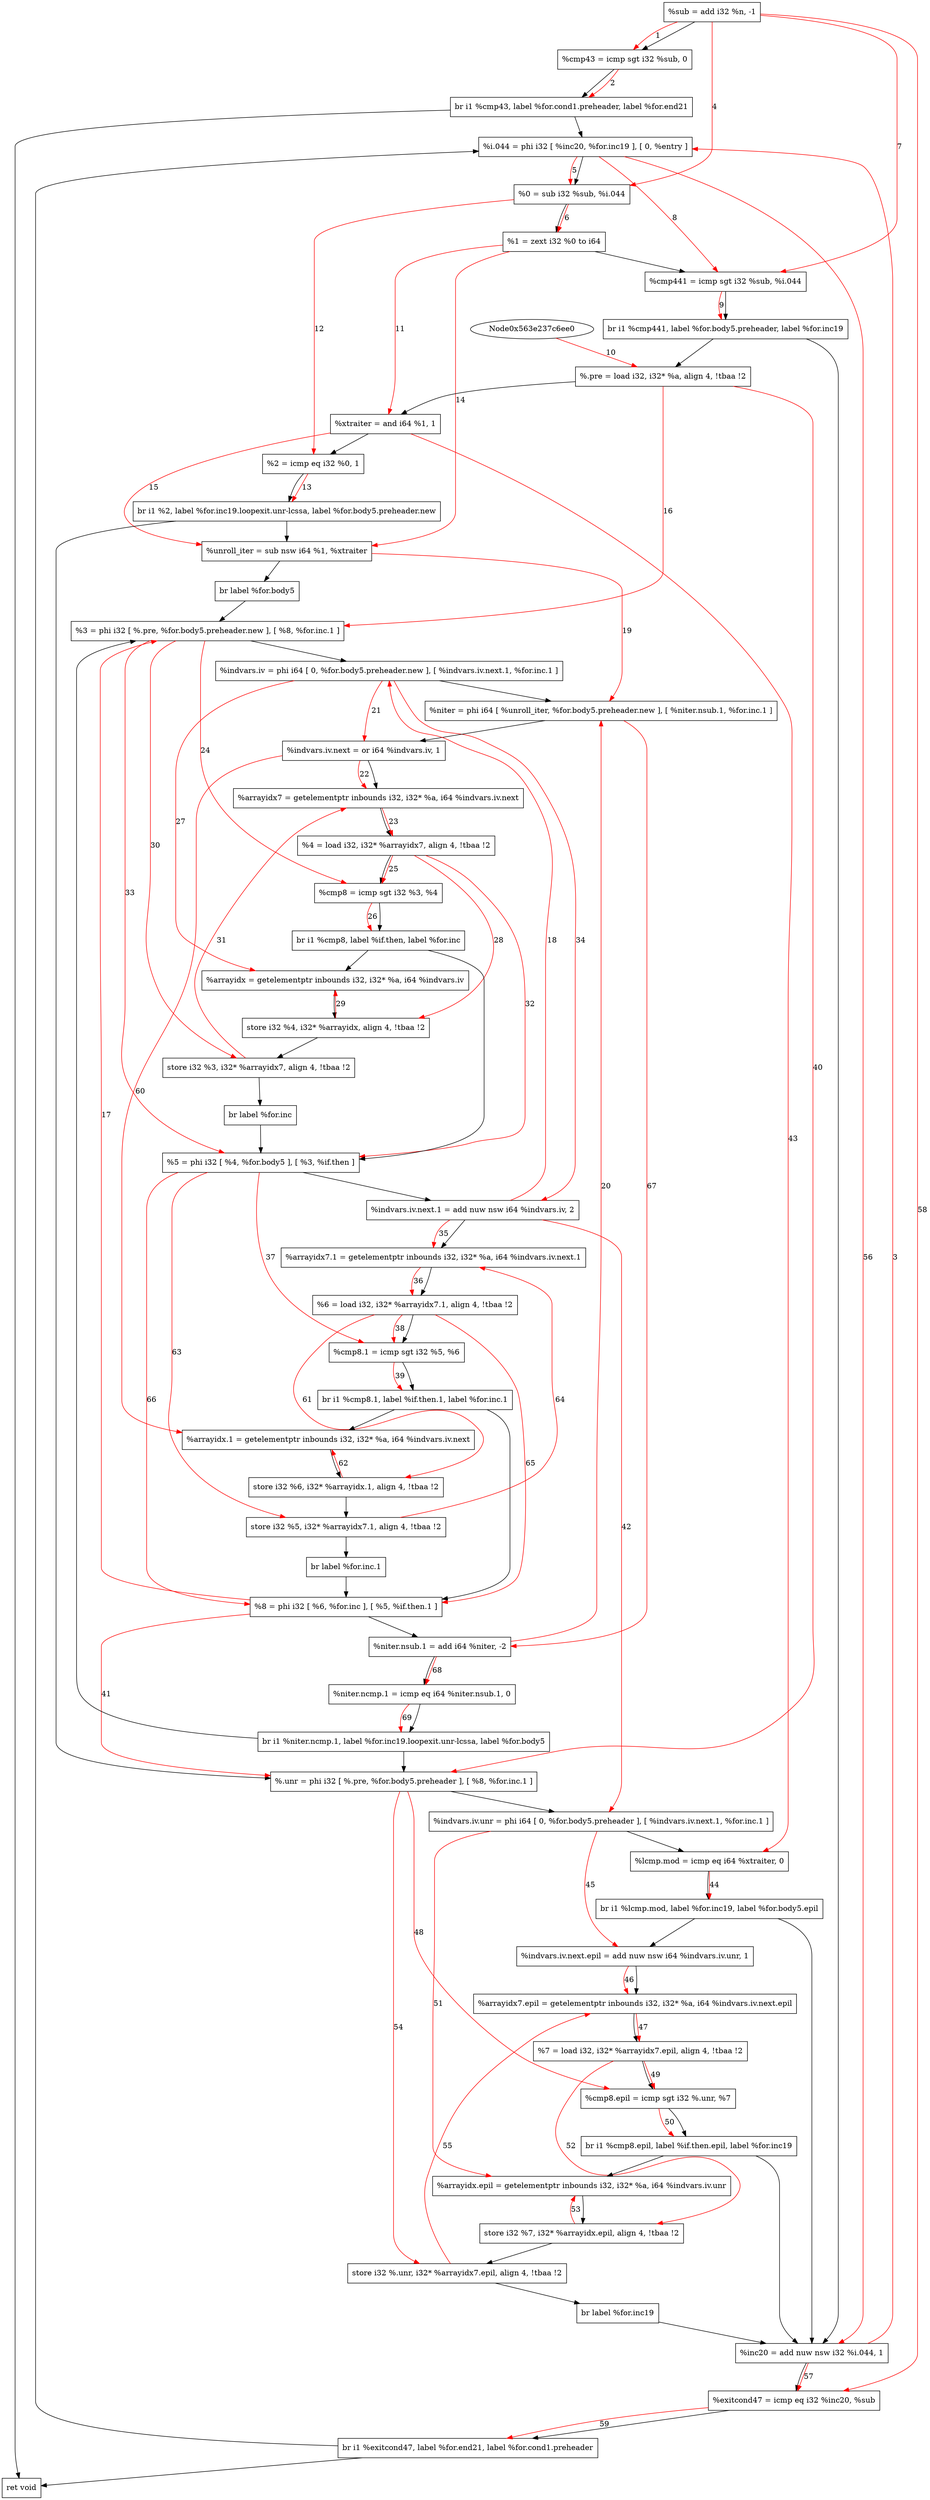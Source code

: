 digraph "CDFG for'func' function" {
	Node0x563e237c7170[shape=record, label="  %sub = add i32 %n, -1"]
	Node0x563e237c71e0[shape=record, label="  %cmp43 = icmp sgt i32 %sub, 0"]
	Node0x563e23751c98[shape=record, label="  br i1 %cmp43, label %for.cond1.preheader, label %for.end21"]
	Node0x563e237c7508[shape=record, label="  %i.044 = phi i32 [ %inc20, %for.inc19 ], [ 0, %entry ]"]
	Node0x563e237c75f0[shape=record, label="  %0 = sub i32 %sub, %i.044"]
	Node0x563e237c7668[shape=record, label="  %1 = zext i32 %0 to i64"]
	Node0x563e237c7700[shape=record, label="  %cmp441 = icmp sgt i32 %sub, %i.044"]
	Node0x563e23751db8[shape=record, label="  br i1 %cmp441, label %for.body5.preheader, label %for.inc19"]
	Node0x563e237c7808[shape=record, label="  %.pre = load i32, i32* %a, align 4, !tbaa !2"]
	Node0x563e237c8750[shape=record, label="  %xtraiter = and i64 %1, 1"]
	Node0x563e237c8990[shape=record, label="  %2 = icmp eq i32 %0, 1"]
	Node0x563e2375d348[shape=record, label="  br i1 %2, label %for.inc19.loopexit.unr-lcssa, label %for.body5.preheader.new"]
	Node0x563e237c8c60[shape=record, label="  %unroll_iter = sub nsw i64 %1, %xtraiter"]
	Node0x563e237c8d38[shape=record, label="  br label %for.body5"]
	Node0x563e237c8e48[shape=record, label="  %3 = phi i32 [ %.pre, %for.body5.preheader.new ], [ %8, %for.inc.1 ]"]
	Node0x563e237c9008[shape=record, label="  %indvars.iv = phi i64 [ 0, %for.body5.preheader.new ], [ %indvars.iv.next.1, %for.inc.1 ]"]
	Node0x563e237c9168[shape=record, label="  %niter = phi i64 [ %unroll_iter, %for.body5.preheader.new ], [ %niter.nsub.1, %for.inc.1 ]"]
	Node0x563e237c9250[shape=record, label="  %indvars.iv.next = or i64 %indvars.iv, 1"]
	Node0x563e237c9320[shape=record, label="  %arrayidx7 = getelementptr inbounds i32, i32* %a, i64 %indvars.iv.next"]
	Node0x563e237c9388[shape=record, label="  %4 = load i32, i32* %arrayidx7, align 4, !tbaa !2"]
	Node0x563e237c9a60[shape=record, label="  %cmp8 = icmp sgt i32 %3, %4"]
	Node0x563e2375d468[shape=record, label="  br i1 %cmp8, label %if.then, label %for.inc"]
	Node0x563e237c9fb0[shape=record, label="  %arrayidx = getelementptr inbounds i32, i32* %a, i64 %indvars.iv"]
	Node0x563e237ca030[shape=record, label="  store i32 %4, i32* %arrayidx, align 4, !tbaa !2"]
	Node0x563e237ca0b0[shape=record, label="  store i32 %3, i32* %arrayidx7, align 4, !tbaa !2"]
	Node0x563e237c9b48[shape=record, label="  br label %for.inc"]
	Node0x563e237ca108[shape=record, label="  %5 = phi i32 [ %4, %for.body5 ], [ %3, %if.then ]"]
	Node0x563e237ca230[shape=record, label="  %indvars.iv.next.1 = add nuw nsw i64 %indvars.iv, 2"]
	Node0x563e237ca2d0[shape=record, label="  %arrayidx7.1 = getelementptr inbounds i32, i32* %a, i64 %indvars.iv.next.1"]
	Node0x563e237c8fb8[shape=record, label="  %6 = load i32, i32* %arrayidx7.1, align 4, !tbaa !2"]
	Node0x563e237ca350[shape=record, label="  %cmp8.1 = icmp sgt i32 %5, %6"]
	Node0x563e2375d588[shape=record, label="  br i1 %cmp8.1, label %if.then.1, label %for.inc.1"]
	Node0x563e237ca418[shape=record, label="  %.unr = phi i32 [ %.pre, %for.body5.preheader ], [ %8, %for.inc.1 ]"]
	Node0x563e237ca4d8[shape=record, label="  %indvars.iv.unr = phi i64 [ 0, %for.body5.preheader ], [ %indvars.iv.next.1, %for.inc.1 ]"]
	Node0x563e237ca5a0[shape=record, label="  %lcmp.mod = icmp eq i64 %xtraiter, 0"]
	Node0x563e237ca6a8[shape=record, label="  br i1 %lcmp.mod, label %for.inc19, label %for.body5.epil"]
	Node0x563e237ca720[shape=record, label="  %indvars.iv.next.epil = add nuw nsw i64 %indvars.iv.unr, 1"]
	Node0x563e237ca820[shape=record, label="  %arrayidx7.epil = getelementptr inbounds i32, i32* %a, i64 %indvars.iv.next.epil"]
	Node0x563e237c8ad8[shape=record, label="  %7 = load i32, i32* %arrayidx7.epil, align 4, !tbaa !2"]
	Node0x563e237ca8a0[shape=record, label="  %cmp8.epil = icmp sgt i32 %.unr, %7"]
	Node0x563e237caa08[shape=record, label="  br i1 %cmp8.epil, label %if.then.epil, label %for.inc19"]
	Node0x563e237caa80[shape=record, label="  %arrayidx.epil = getelementptr inbounds i32, i32* %a, i64 %indvars.iv.unr"]
	Node0x563e237cab00[shape=record, label="  store i32 %7, i32* %arrayidx.epil, align 4, !tbaa !2"]
	Node0x563e237cab80[shape=record, label="  store i32 %.unr, i32* %arrayidx7.epil, align 4, !tbaa !2"]
	Node0x563e237ca978[shape=record, label="  br label %for.inc19"]
	Node0x563e237cac00[shape=record, label="  %inc20 = add nuw nsw i32 %i.044, 1"]
	Node0x563e237cac70[shape=record, label="  %exitcond47 = icmp eq i32 %inc20, %sub"]
	Node0x563e237cad58[shape=record, label="  br i1 %exitcond47, label %for.end21, label %for.cond1.preheader"]
	Node0x563e237cada0[shape=record, label="  ret void"]
	Node0x563e237cae10[shape=record, label="  %arrayidx.1 = getelementptr inbounds i32, i32* %a, i64 %indvars.iv.next"]
	Node0x563e237cae90[shape=record, label="  store i32 %6, i32* %arrayidx.1, align 4, !tbaa !2"]
	Node0x563e237caf10[shape=record, label="  store i32 %5, i32* %arrayidx7.1, align 4, !tbaa !2"]
	Node0x563e237c9f38[shape=record, label="  br label %for.inc.1"]
	Node0x563e237caf68[shape=record, label="  %8 = phi i32 [ %6, %for.inc ], [ %5, %if.then.1 ]"]
	Node0x563e237cb0c0[shape=record, label="  %niter.nsub.1 = add i64 %niter, -2"]
	Node0x563e237cb130[shape=record, label="  %niter.ncmp.1 = icmp eq i64 %niter.nsub.1, 0"]
	Node0x563e237cb1e8[shape=record, label="  br i1 %niter.ncmp.1, label %for.inc19.loopexit.unr-lcssa, label %for.body5"]
	Node0x563e237c7170 -> Node0x563e237c71e0
	Node0x563e237c71e0 -> Node0x563e23751c98
	Node0x563e23751c98 -> Node0x563e237c7508
	Node0x563e23751c98 -> Node0x563e237cada0
	Node0x563e237c7508 -> Node0x563e237c75f0
	Node0x563e237c75f0 -> Node0x563e237c7668
	Node0x563e237c7668 -> Node0x563e237c7700
	Node0x563e237c7700 -> Node0x563e23751db8
	Node0x563e23751db8 -> Node0x563e237c7808
	Node0x563e23751db8 -> Node0x563e237cac00
	Node0x563e237c7808 -> Node0x563e237c8750
	Node0x563e237c8750 -> Node0x563e237c8990
	Node0x563e237c8990 -> Node0x563e2375d348
	Node0x563e2375d348 -> Node0x563e237ca418
	Node0x563e2375d348 -> Node0x563e237c8c60
	Node0x563e237c8c60 -> Node0x563e237c8d38
	Node0x563e237c8d38 -> Node0x563e237c8e48
	Node0x563e237c8e48 -> Node0x563e237c9008
	Node0x563e237c9008 -> Node0x563e237c9168
	Node0x563e237c9168 -> Node0x563e237c9250
	Node0x563e237c9250 -> Node0x563e237c9320
	Node0x563e237c9320 -> Node0x563e237c9388
	Node0x563e237c9388 -> Node0x563e237c9a60
	Node0x563e237c9a60 -> Node0x563e2375d468
	Node0x563e2375d468 -> Node0x563e237c9fb0
	Node0x563e2375d468 -> Node0x563e237ca108
	Node0x563e237c9fb0 -> Node0x563e237ca030
	Node0x563e237ca030 -> Node0x563e237ca0b0
	Node0x563e237ca0b0 -> Node0x563e237c9b48
	Node0x563e237c9b48 -> Node0x563e237ca108
	Node0x563e237ca108 -> Node0x563e237ca230
	Node0x563e237ca230 -> Node0x563e237ca2d0
	Node0x563e237ca2d0 -> Node0x563e237c8fb8
	Node0x563e237c8fb8 -> Node0x563e237ca350
	Node0x563e237ca350 -> Node0x563e2375d588
	Node0x563e2375d588 -> Node0x563e237cae10
	Node0x563e2375d588 -> Node0x563e237caf68
	Node0x563e237ca418 -> Node0x563e237ca4d8
	Node0x563e237ca4d8 -> Node0x563e237ca5a0
	Node0x563e237ca5a0 -> Node0x563e237ca6a8
	Node0x563e237ca6a8 -> Node0x563e237cac00
	Node0x563e237ca6a8 -> Node0x563e237ca720
	Node0x563e237ca720 -> Node0x563e237ca820
	Node0x563e237ca820 -> Node0x563e237c8ad8
	Node0x563e237c8ad8 -> Node0x563e237ca8a0
	Node0x563e237ca8a0 -> Node0x563e237caa08
	Node0x563e237caa08 -> Node0x563e237caa80
	Node0x563e237caa08 -> Node0x563e237cac00
	Node0x563e237caa80 -> Node0x563e237cab00
	Node0x563e237cab00 -> Node0x563e237cab80
	Node0x563e237cab80 -> Node0x563e237ca978
	Node0x563e237ca978 -> Node0x563e237cac00
	Node0x563e237cac00 -> Node0x563e237cac70
	Node0x563e237cac70 -> Node0x563e237cad58
	Node0x563e237cad58 -> Node0x563e237cada0
	Node0x563e237cad58 -> Node0x563e237c7508
	Node0x563e237cae10 -> Node0x563e237cae90
	Node0x563e237cae90 -> Node0x563e237caf10
	Node0x563e237caf10 -> Node0x563e237c9f38
	Node0x563e237c9f38 -> Node0x563e237caf68
	Node0x563e237caf68 -> Node0x563e237cb0c0
	Node0x563e237cb0c0 -> Node0x563e237cb130
	Node0x563e237cb130 -> Node0x563e237cb1e8
	Node0x563e237cb1e8 -> Node0x563e237ca418
	Node0x563e237cb1e8 -> Node0x563e237c8e48
edge [color=red]
	Node0x563e237c7170 -> Node0x563e237c71e0[label="1"]
	Node0x563e237c71e0 -> Node0x563e23751c98[label="2"]
	Node0x563e237cac00 -> Node0x563e237c7508[label="3"]
	Node0x563e237c7170 -> Node0x563e237c75f0[label="4"]
	Node0x563e237c7508 -> Node0x563e237c75f0[label="5"]
	Node0x563e237c75f0 -> Node0x563e237c7668[label="6"]
	Node0x563e237c7170 -> Node0x563e237c7700[label="7"]
	Node0x563e237c7508 -> Node0x563e237c7700[label="8"]
	Node0x563e237c7700 -> Node0x563e23751db8[label="9"]
	Node0x563e237c6ee0 -> Node0x563e237c7808[label="10"]
	Node0x563e237c7668 -> Node0x563e237c8750[label="11"]
	Node0x563e237c75f0 -> Node0x563e237c8990[label="12"]
	Node0x563e237c8990 -> Node0x563e2375d348[label="13"]
	Node0x563e237c7668 -> Node0x563e237c8c60[label="14"]
	Node0x563e237c8750 -> Node0x563e237c8c60[label="15"]
	Node0x563e237c7808 -> Node0x563e237c8e48[label="16"]
	Node0x563e237caf68 -> Node0x563e237c8e48[label="17"]
	Node0x563e237ca230 -> Node0x563e237c9008[label="18"]
	Node0x563e237c8c60 -> Node0x563e237c9168[label="19"]
	Node0x563e237cb0c0 -> Node0x563e237c9168[label="20"]
	Node0x563e237c9008 -> Node0x563e237c9250[label="21"]
	Node0x563e237c9250 -> Node0x563e237c9320[label="22"]
	Node0x563e237c9320 -> Node0x563e237c9388[label="23"]
	Node0x563e237c8e48 -> Node0x563e237c9a60[label="24"]
	Node0x563e237c9388 -> Node0x563e237c9a60[label="25"]
	Node0x563e237c9a60 -> Node0x563e2375d468[label="26"]
	Node0x563e237c9008 -> Node0x563e237c9fb0[label="27"]
	Node0x563e237c9388 -> Node0x563e237ca030[label="28"]
	Node0x563e237ca030 -> Node0x563e237c9fb0[label="29"]
	Node0x563e237c8e48 -> Node0x563e237ca0b0[label="30"]
	Node0x563e237ca0b0 -> Node0x563e237c9320[label="31"]
	Node0x563e237c9388 -> Node0x563e237ca108[label="32"]
	Node0x563e237c8e48 -> Node0x563e237ca108[label="33"]
	Node0x563e237c9008 -> Node0x563e237ca230[label="34"]
	Node0x563e237ca230 -> Node0x563e237ca2d0[label="35"]
	Node0x563e237ca2d0 -> Node0x563e237c8fb8[label="36"]
	Node0x563e237ca108 -> Node0x563e237ca350[label="37"]
	Node0x563e237c8fb8 -> Node0x563e237ca350[label="38"]
	Node0x563e237ca350 -> Node0x563e2375d588[label="39"]
	Node0x563e237c7808 -> Node0x563e237ca418[label="40"]
	Node0x563e237caf68 -> Node0x563e237ca418[label="41"]
	Node0x563e237ca230 -> Node0x563e237ca4d8[label="42"]
	Node0x563e237c8750 -> Node0x563e237ca5a0[label="43"]
	Node0x563e237ca5a0 -> Node0x563e237ca6a8[label="44"]
	Node0x563e237ca4d8 -> Node0x563e237ca720[label="45"]
	Node0x563e237ca720 -> Node0x563e237ca820[label="46"]
	Node0x563e237ca820 -> Node0x563e237c8ad8[label="47"]
	Node0x563e237ca418 -> Node0x563e237ca8a0[label="48"]
	Node0x563e237c8ad8 -> Node0x563e237ca8a0[label="49"]
	Node0x563e237ca8a0 -> Node0x563e237caa08[label="50"]
	Node0x563e237ca4d8 -> Node0x563e237caa80[label="51"]
	Node0x563e237c8ad8 -> Node0x563e237cab00[label="52"]
	Node0x563e237cab00 -> Node0x563e237caa80[label="53"]
	Node0x563e237ca418 -> Node0x563e237cab80[label="54"]
	Node0x563e237cab80 -> Node0x563e237ca820[label="55"]
	Node0x563e237c7508 -> Node0x563e237cac00[label="56"]
	Node0x563e237cac00 -> Node0x563e237cac70[label="57"]
	Node0x563e237c7170 -> Node0x563e237cac70[label="58"]
	Node0x563e237cac70 -> Node0x563e237cad58[label="59"]
	Node0x563e237c9250 -> Node0x563e237cae10[label="60"]
	Node0x563e237c8fb8 -> Node0x563e237cae90[label="61"]
	Node0x563e237cae90 -> Node0x563e237cae10[label="62"]
	Node0x563e237ca108 -> Node0x563e237caf10[label="63"]
	Node0x563e237caf10 -> Node0x563e237ca2d0[label="64"]
	Node0x563e237c8fb8 -> Node0x563e237caf68[label="65"]
	Node0x563e237ca108 -> Node0x563e237caf68[label="66"]
	Node0x563e237c9168 -> Node0x563e237cb0c0[label="67"]
	Node0x563e237cb0c0 -> Node0x563e237cb130[label="68"]
	Node0x563e237cb130 -> Node0x563e237cb1e8[label="69"]
}
